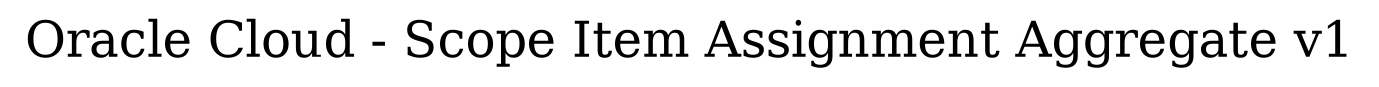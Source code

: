 digraph LexiconGraph {
graph[label="Oracle Cloud - Scope Item Assignment Aggregate v1", fontsize=24]
splines=true
}

